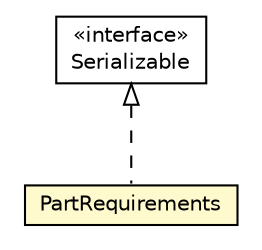 #!/usr/local/bin/dot
#
# Class diagram 
# Generated by UMLGraph version R5_6-24-gf6e263 (http://www.umlgraph.org/)
#

digraph G {
	edge [fontname="Helvetica",fontsize=10,labelfontname="Helvetica",labelfontsize=10];
	node [fontname="Helvetica",fontsize=10,shape=plaintext];
	nodesep=0.25;
	ranksep=0.5;
	// org.universAAL.middleware.managers.deploy.uapp.model.Part.PartRequirements
	c291362 [label=<<table title="org.universAAL.middleware.managers.deploy.uapp.model.Part.PartRequirements" border="0" cellborder="1" cellspacing="0" cellpadding="2" port="p" bgcolor="lemonChiffon" href="./Part.PartRequirements.html">
		<tr><td><table border="0" cellspacing="0" cellpadding="1">
<tr><td align="center" balign="center"> PartRequirements </td></tr>
		</table></td></tr>
		</table>>, URL="./Part.PartRequirements.html", fontname="Helvetica", fontcolor="black", fontsize=10.0];
	//org.universAAL.middleware.managers.deploy.uapp.model.Part.PartRequirements implements java.io.Serializable
	c291879:p -> c291362:p [dir=back,arrowtail=empty,style=dashed];
	// java.io.Serializable
	c291879 [label=<<table title="java.io.Serializable" border="0" cellborder="1" cellspacing="0" cellpadding="2" port="p" href="http://java.sun.com/j2se/1.4.2/docs/api/java/io/Serializable.html">
		<tr><td><table border="0" cellspacing="0" cellpadding="1">
<tr><td align="center" balign="center"> &#171;interface&#187; </td></tr>
<tr><td align="center" balign="center"> Serializable </td></tr>
		</table></td></tr>
		</table>>, URL="http://java.sun.com/j2se/1.4.2/docs/api/java/io/Serializable.html", fontname="Helvetica", fontcolor="black", fontsize=10.0];
}

